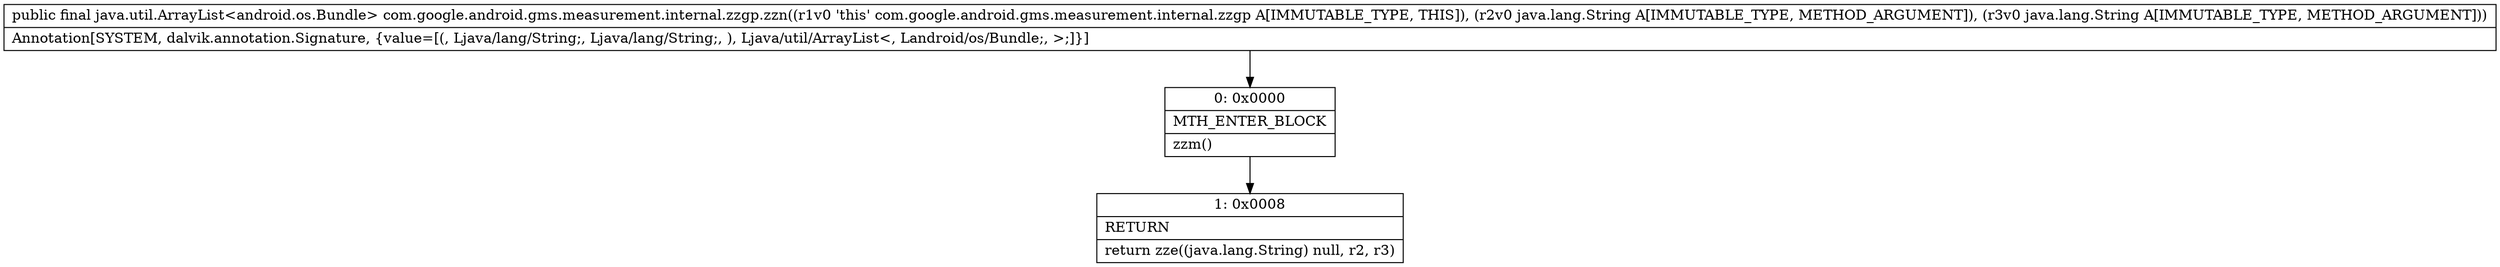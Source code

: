 digraph "CFG forcom.google.android.gms.measurement.internal.zzgp.zzn(Ljava\/lang\/String;Ljava\/lang\/String;)Ljava\/util\/ArrayList;" {
Node_0 [shape=record,label="{0\:\ 0x0000|MTH_ENTER_BLOCK\l|zzm()\l}"];
Node_1 [shape=record,label="{1\:\ 0x0008|RETURN\l|return zze((java.lang.String) null, r2, r3)\l}"];
MethodNode[shape=record,label="{public final java.util.ArrayList\<android.os.Bundle\> com.google.android.gms.measurement.internal.zzgp.zzn((r1v0 'this' com.google.android.gms.measurement.internal.zzgp A[IMMUTABLE_TYPE, THIS]), (r2v0 java.lang.String A[IMMUTABLE_TYPE, METHOD_ARGUMENT]), (r3v0 java.lang.String A[IMMUTABLE_TYPE, METHOD_ARGUMENT]))  | Annotation[SYSTEM, dalvik.annotation.Signature, \{value=[(, Ljava\/lang\/String;, Ljava\/lang\/String;, ), Ljava\/util\/ArrayList\<, Landroid\/os\/Bundle;, \>;]\}]\l}"];
MethodNode -> Node_0;
Node_0 -> Node_1;
}

